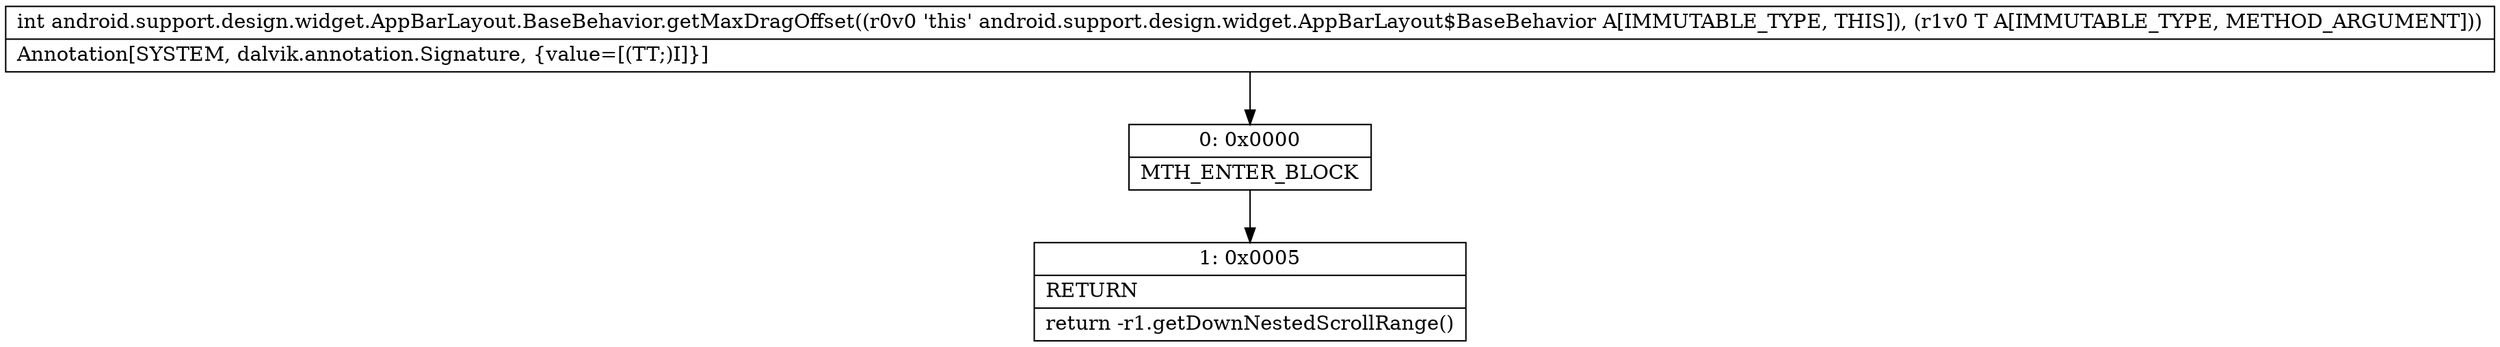 digraph "CFG forandroid.support.design.widget.AppBarLayout.BaseBehavior.getMaxDragOffset(Landroid\/support\/design\/widget\/AppBarLayout;)I" {
Node_0 [shape=record,label="{0\:\ 0x0000|MTH_ENTER_BLOCK\l}"];
Node_1 [shape=record,label="{1\:\ 0x0005|RETURN\l|return \-r1.getDownNestedScrollRange()\l}"];
MethodNode[shape=record,label="{int android.support.design.widget.AppBarLayout.BaseBehavior.getMaxDragOffset((r0v0 'this' android.support.design.widget.AppBarLayout$BaseBehavior A[IMMUTABLE_TYPE, THIS]), (r1v0 T A[IMMUTABLE_TYPE, METHOD_ARGUMENT]))  | Annotation[SYSTEM, dalvik.annotation.Signature, \{value=[(TT;)I]\}]\l}"];
MethodNode -> Node_0;
Node_0 -> Node_1;
}

